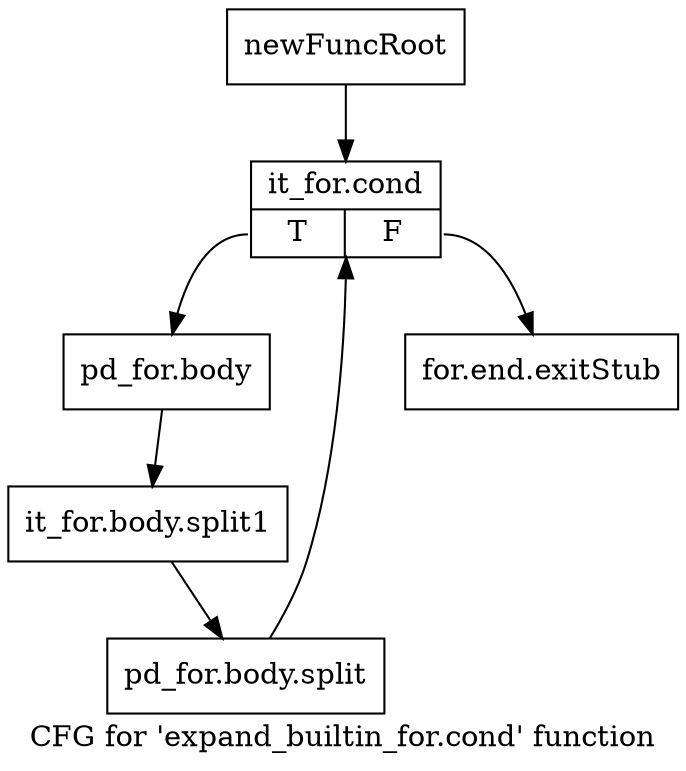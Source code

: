 digraph "CFG for 'expand_builtin_for.cond' function" {
	label="CFG for 'expand_builtin_for.cond' function";

	Node0x79cc430 [shape=record,label="{newFuncRoot}"];
	Node0x79cc430 -> Node0x79d1840;
	Node0x79d17f0 [shape=record,label="{for.end.exitStub}"];
	Node0x79d1840 [shape=record,label="{it_for.cond|{<s0>T|<s1>F}}"];
	Node0x79d1840:s0 -> Node0x79d1890;
	Node0x79d1840:s1 -> Node0x79d17f0;
	Node0x79d1890 [shape=record,label="{pd_for.body}"];
	Node0x79d1890 -> Node0xf133400;
	Node0xf133400 [shape=record,label="{it_for.body.split1}"];
	Node0xf133400 -> Node0xef89800;
	Node0xef89800 [shape=record,label="{pd_for.body.split}"];
	Node0xef89800 -> Node0x79d1840;
}
